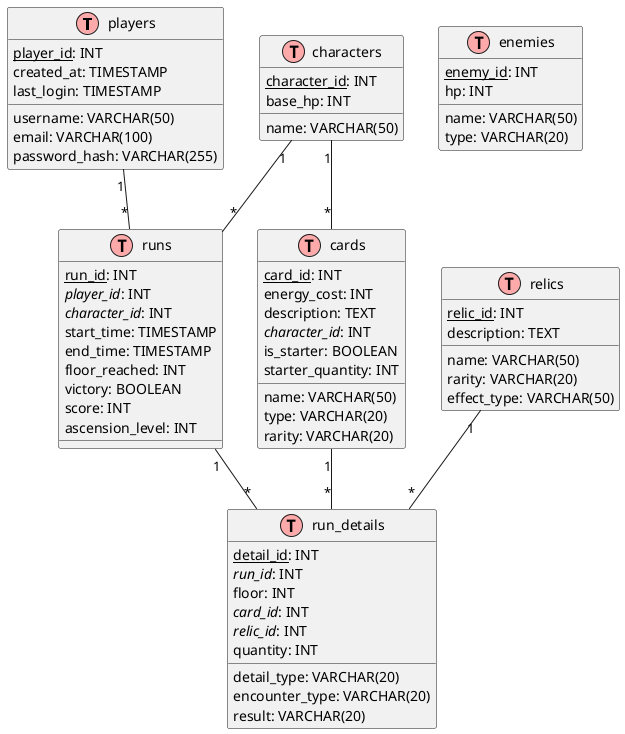 @startuml erd

!define table(x) class x << (T,#FFAAAA) >>
!define primary_key(x) <u>x</u>
!define foreign_key(x) <i>x</i>

table(players) {
    primary_key(player_id): INT
    username: VARCHAR(50)
    email: VARCHAR(100)
    password_hash: VARCHAR(255)
    created_at: TIMESTAMP
    last_login: TIMESTAMP
}

table(characters) {
    primary_key(character_id): INT
    name: VARCHAR(50)
    base_hp: INT
}

table(cards) {
    primary_key(card_id): INT
    name: VARCHAR(50)
    type: VARCHAR(20)
    rarity: VARCHAR(20)
    energy_cost: INT
    description: TEXT
    foreign_key(character_id): INT
    is_starter: BOOLEAN
    starter_quantity: INT
}

table(relics) {
    primary_key(relic_id): INT
    name: VARCHAR(50)
    description: TEXT
    rarity: VARCHAR(20)
    effect_type: VARCHAR(50)
}

table(enemies) {
    primary_key(enemy_id): INT
    name: VARCHAR(50)
    hp: INT
    type: VARCHAR(20)
}

table(runs) {
    primary_key(run_id): INT
    foreign_key(player_id): INT
    foreign_key(character_id): INT
    start_time: TIMESTAMP
    end_time: TIMESTAMP
    floor_reached: INT
    victory: BOOLEAN
    score: INT
    ascension_level: INT
}

table(run_details) {
    primary_key(detail_id): INT
    foreign_key(run_id): INT
    floor: INT
    detail_type: VARCHAR(20)
    foreign_key(card_id): INT
    foreign_key(relic_id): INT
    encounter_type: VARCHAR(20)
    quantity: INT
    result: VARCHAR(20)
}

players "1" -- "*" runs
characters "1" -- "*" runs
characters "1" -- "*" cards
runs "1" -- "*" run_details
cards "1" -- "*" run_details
relics "1" -- "*" run_details

@enduml
